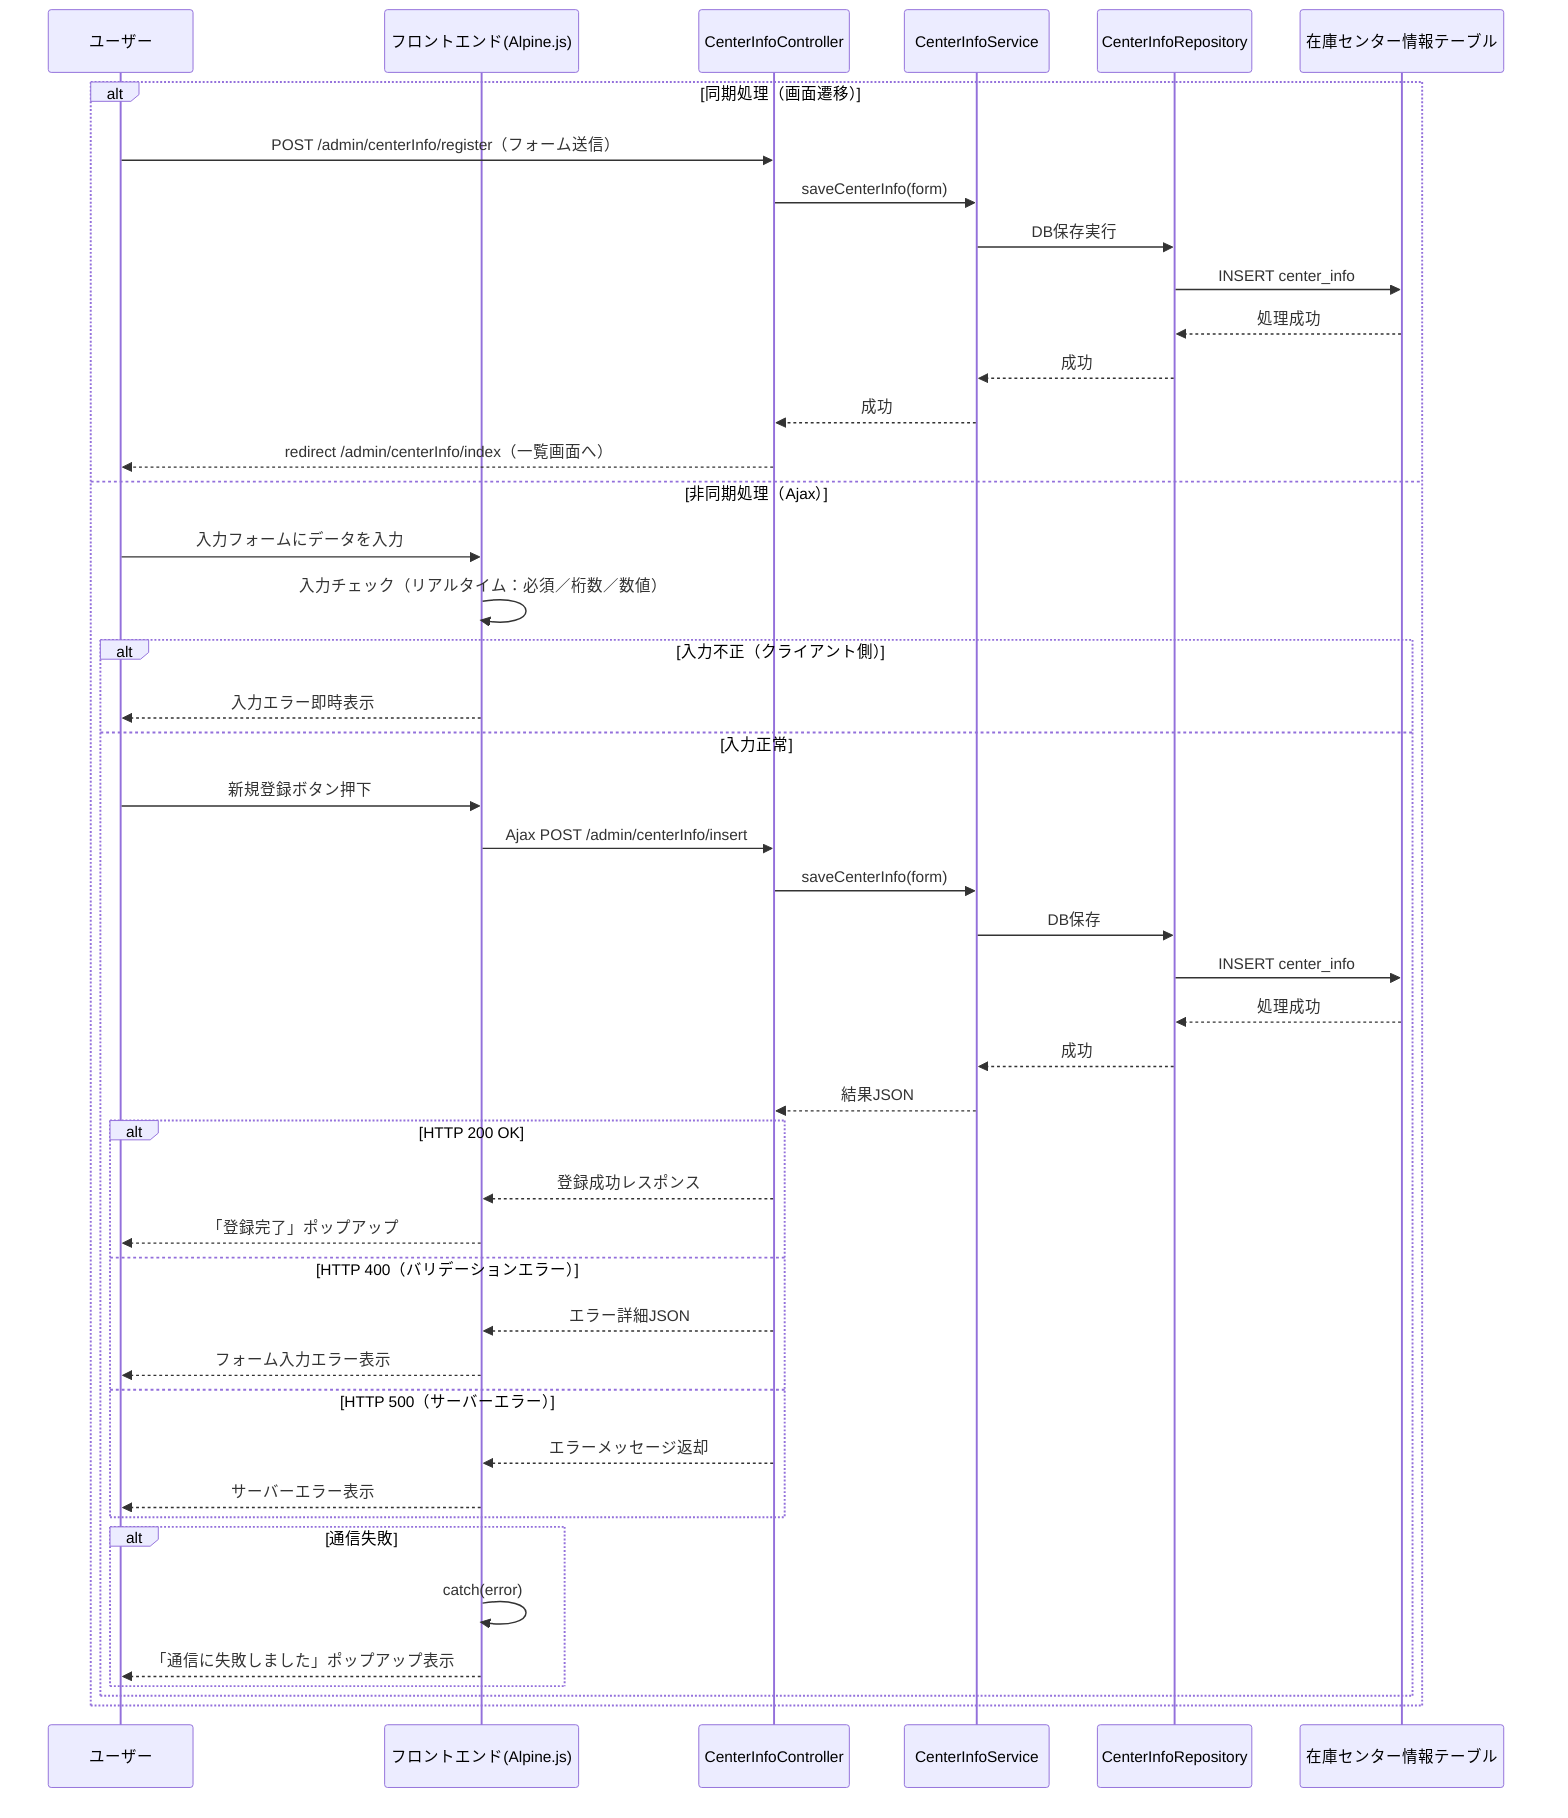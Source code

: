 sequenceDiagram
    participant User as ユーザー
    participant Frontend as フロントエンド(Alpine.js)
    participant Controller as CenterInfoController
    participant Service as CenterInfoService
    participant Repository as CenterInfoRepository
    participant DB as 在庫センター情報テーブル

    alt 同期処理（画面遷移）
        User->>Controller: POST /admin/centerInfo/register（フォーム送信）
        Controller->>Service: saveCenterInfo(form)
        Service->>Repository: DB保存実行
        Repository->>DB: INSERT center_info
        DB-->>Repository: 処理成功
        Repository-->>Service: 成功
        Service-->>Controller: 成功
        Controller-->>User: redirect /admin/centerInfo/index（一覧画面へ）
    else 非同期処理（Ajax）
        User->>Frontend: 入力フォームにデータを入力
        Frontend->>Frontend: 入力チェック（リアルタイム：必須／桁数／数値）
        alt 入力不正（クライアント側）
            Frontend-->>User: 入力エラー即時表示
        else 入力正常
            User->>Frontend: 新規登録ボタン押下
            Frontend->>Controller: Ajax POST /admin/centerInfo/insert
            Controller->>Service: saveCenterInfo(form)
            Service->>Repository: DB保存
            Repository->>DB: INSERT center_info
            DB-->>Repository: 処理成功
            Repository-->>Service: 成功
            Service-->>Controller: 結果JSON
            alt HTTP 200 OK
                Controller-->>Frontend: 登録成功レスポンス
                Frontend-->>User: 「登録完了」ポップアップ
            else HTTP 400（バリデーションエラー）
                Controller-->>Frontend: エラー詳細JSON
                Frontend-->>User: フォーム入力エラー表示
            else HTTP 500（サーバーエラー）
                Controller-->>Frontend: エラーメッセージ返却
                Frontend-->>User: サーバーエラー表示
            end

            alt 通信失敗
                Frontend->>Frontend: catch(error)
                Frontend-->>User: 「通信に失敗しました」ポップアップ表示
            end
        end
    end
